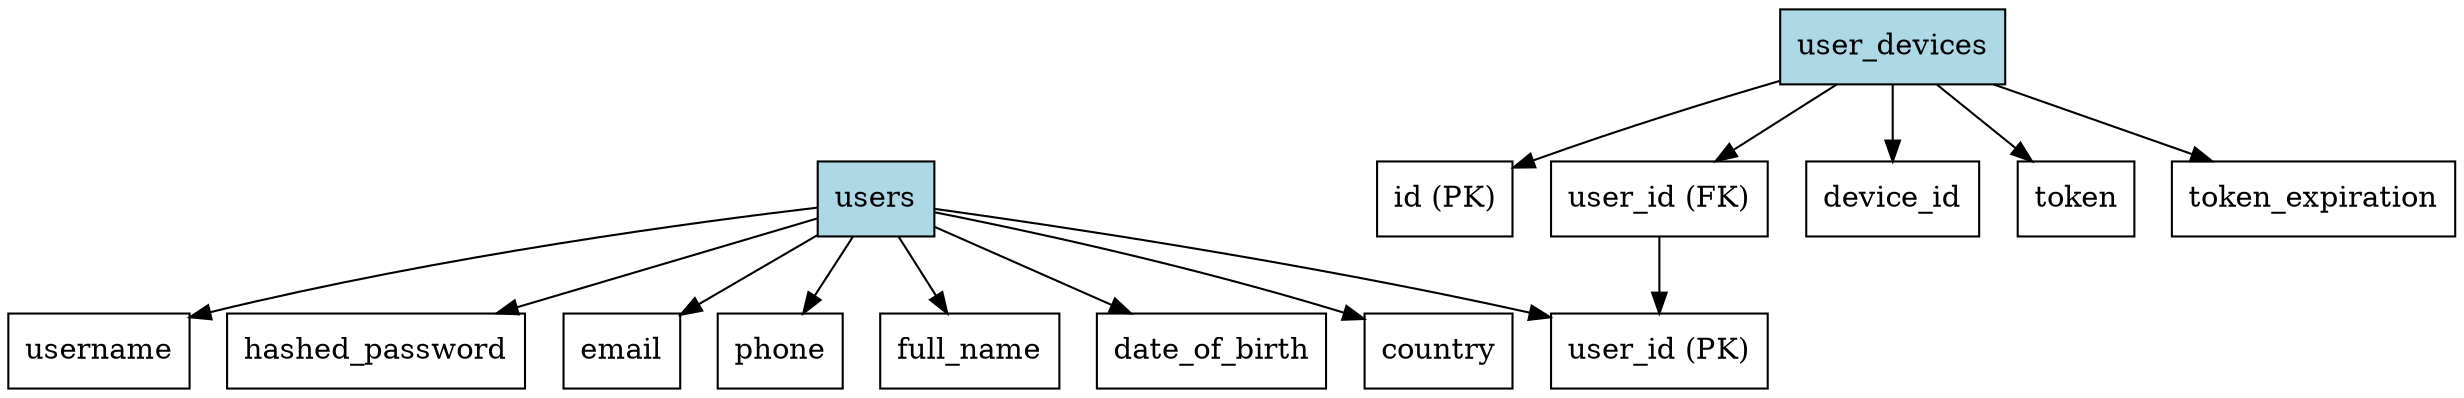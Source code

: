 digraph UserDevices {
	users [label=users fillcolor=lightblue shape=record style=filled]
	user_id [label="<user_id> user_id (PK)" shape=record]
	username [label="<username> username" shape=record]
	hashed_password [label="<hashed_password> hashed_password" shape=record]
	email [label="<email> email" shape=record]
	phone [label="<phone> phone" shape=record]
	full_name [label="<full_name> full_name" shape=record]
	date_of_birth [label="<date_of_birth> date_of_birth" shape=record]
	country [label="<country> country" shape=record]
	user_devices [label=user_devices fillcolor=lightblue shape=record style=filled]
	id [label="<id> id (PK)" shape=record]
	user_id_fk [label="<user_id_fk> user_id (FK)" shape=record]
	device_id [label="<device_id> device_id" shape=record]
	token [label="<token> token" shape=record]
	token_expiration [label="<token_expiration> token_expiration" shape=record]
	users -> user_id
	users -> username
	users -> hashed_password
	users -> email
	users -> phone
	users -> full_name
	users -> date_of_birth
	users -> country
	user_devices -> id
	user_devices -> user_id_fk
	user_devices -> device_id
	user_devices -> token
	user_devices -> token_expiration
	user_id_fk -> user_id [constraint=true]
}
